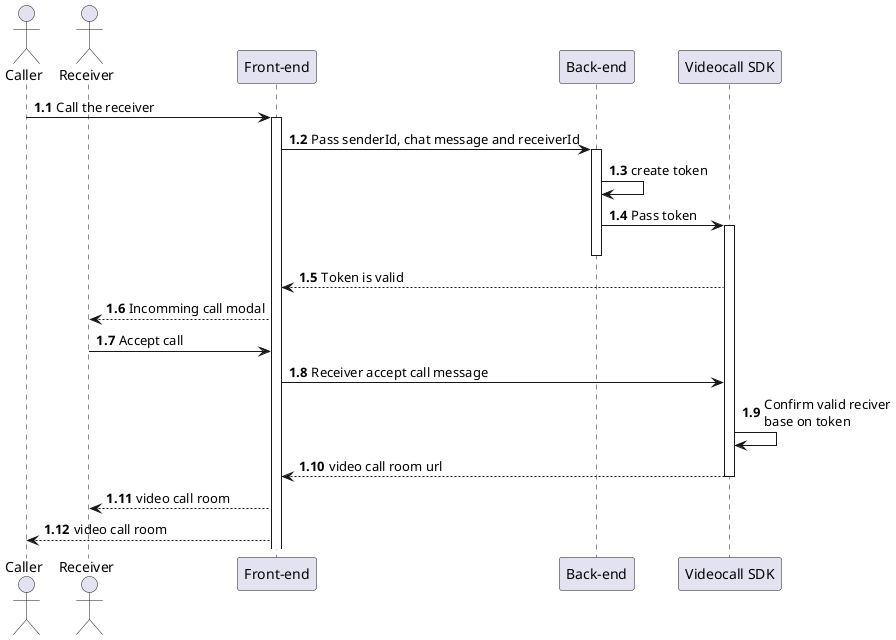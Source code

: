 @startuml CallVideo
actor Caller as caller
actor Receiver as receiver
participant "Front-end" as client
participant "Back-end" as server
participant "Videocall SDK" as sdk

autonumber 1.1 "<b>0:"

caller -> client++ : Call the receiver
client -> server++ : Pass senderId, chat message and receiverId
server -> server : create token
server -> sdk++ : Pass token
deactivate server
sdk --> client : Token is valid 
client --> receiver : Incomming call modal
receiver -> client : Accept call
client -> sdk : Receiver accept call message 
sdk -> sdk : Confirm valid reciver\nbase on token
sdk --> client : video call room url
deactivate sdk
client --> receiver : video call room
client --> caller : video call room
@enduml
